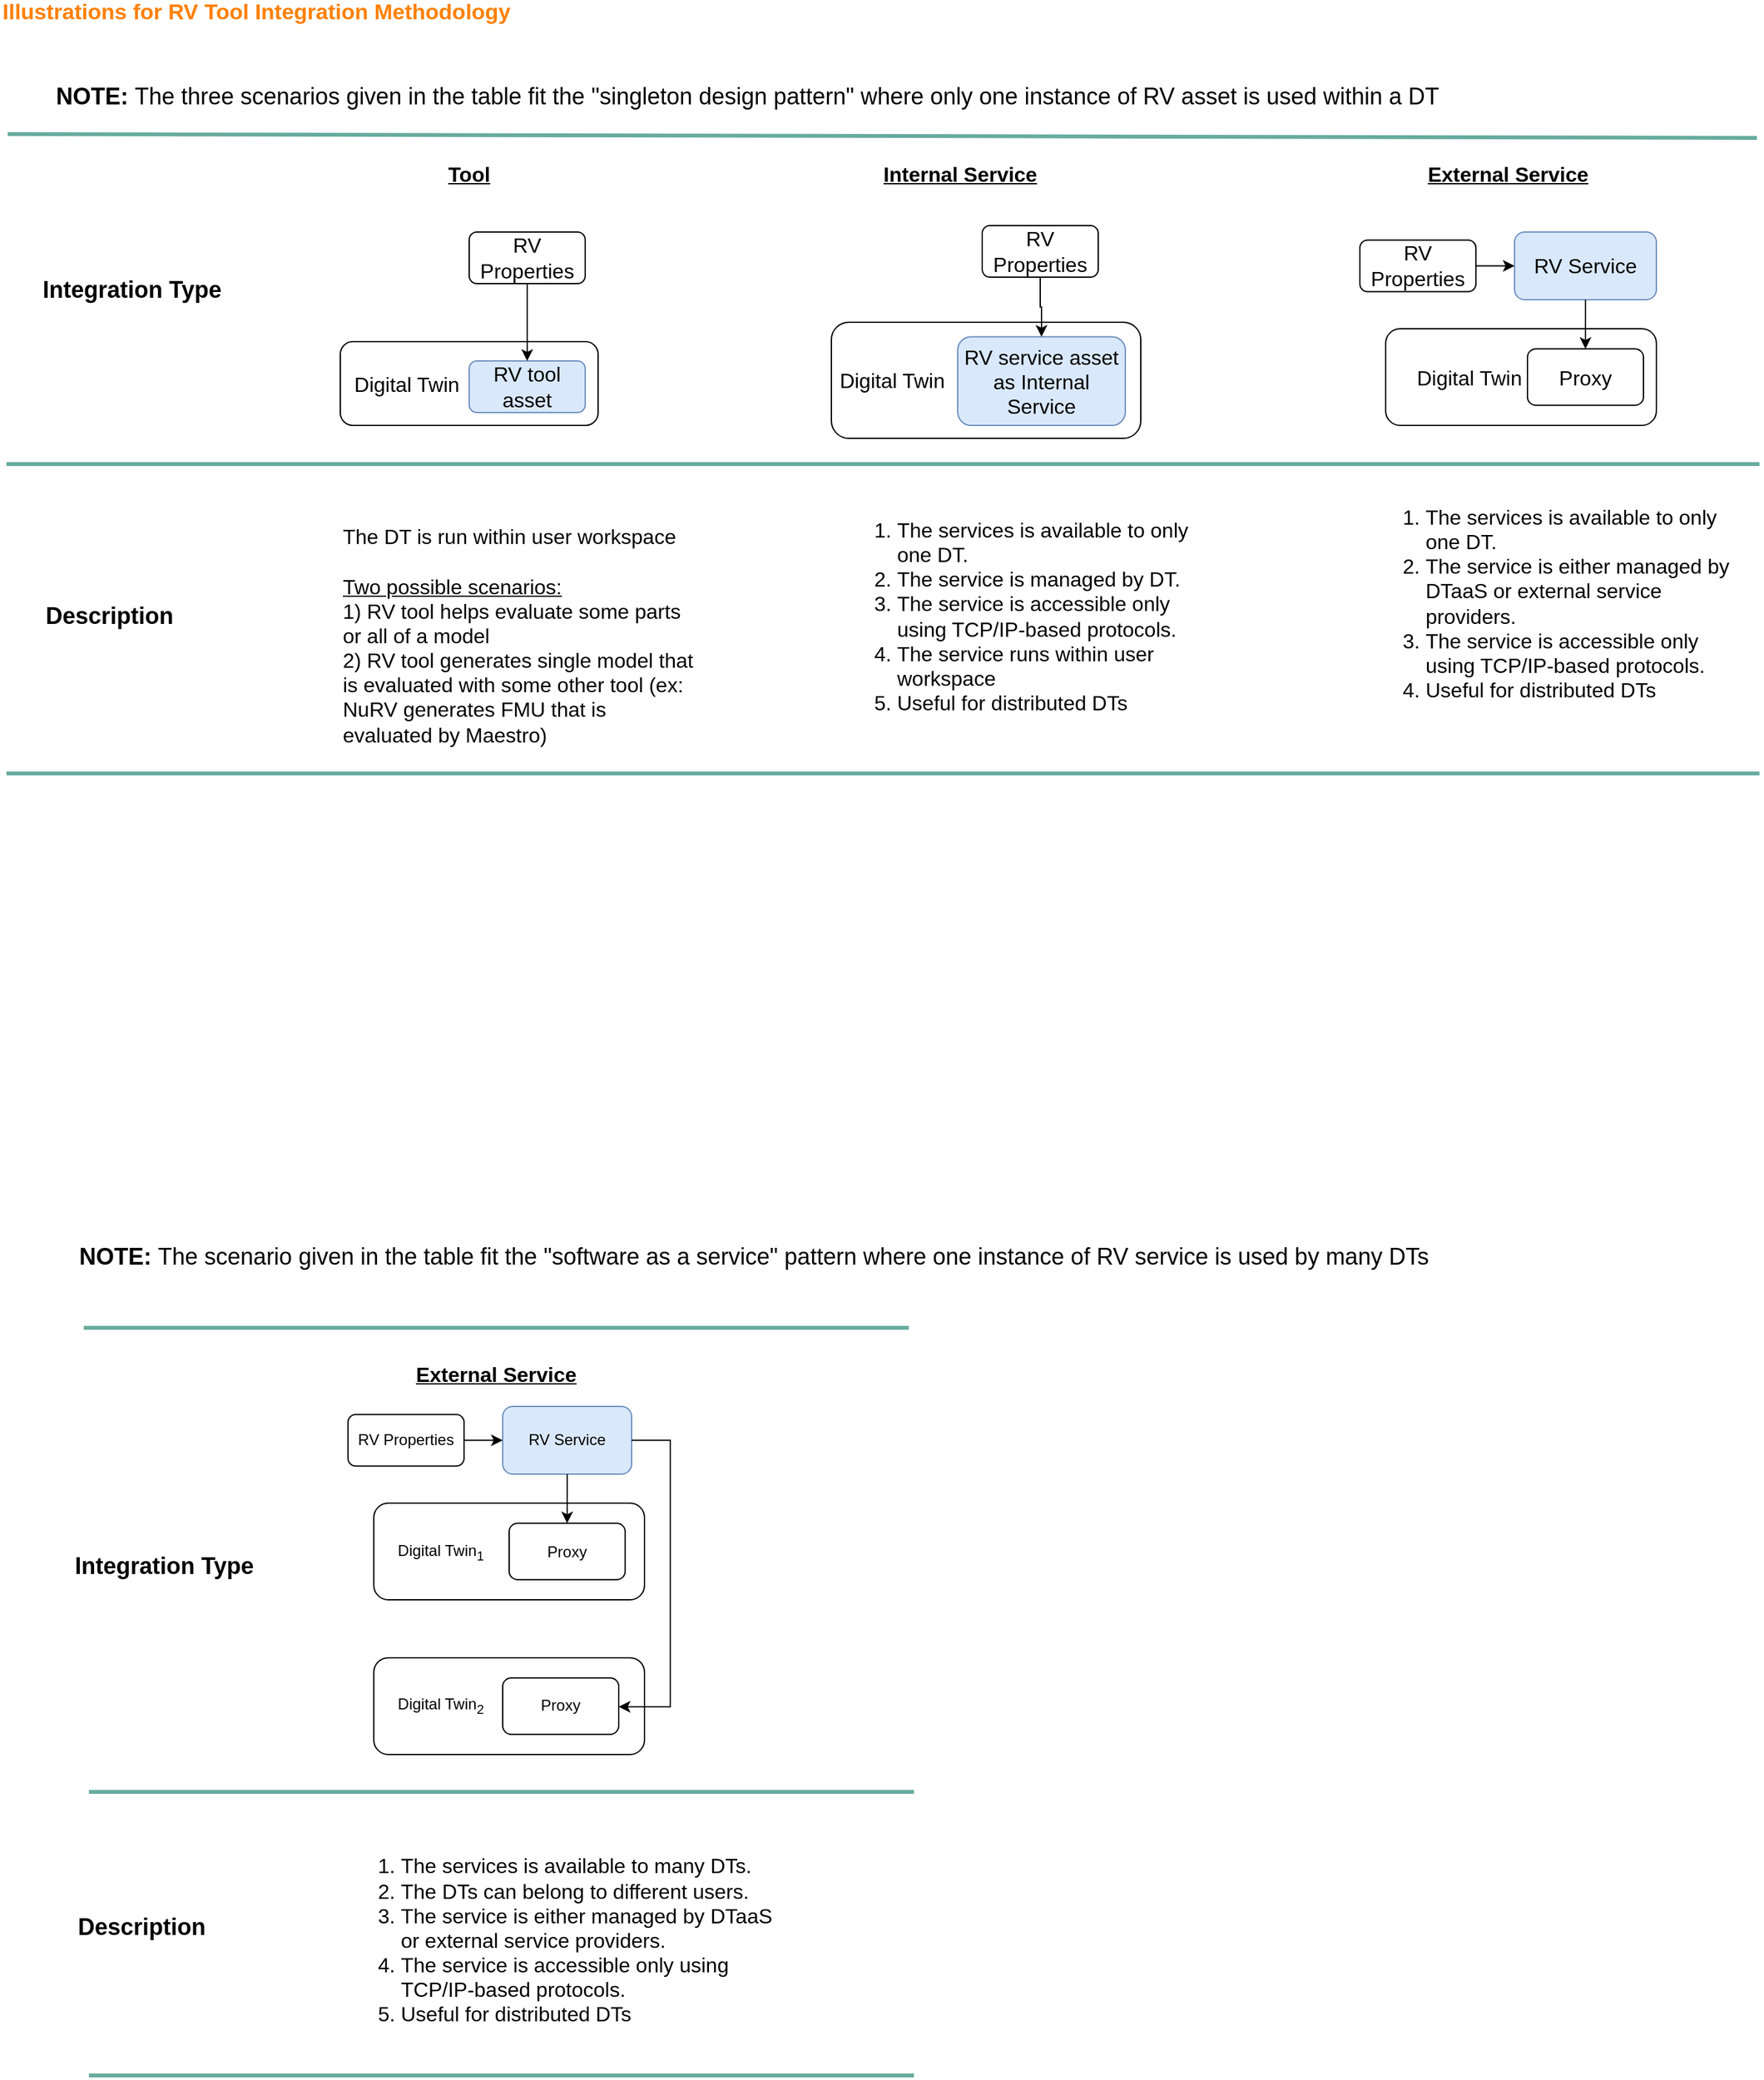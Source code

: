 <mxfile compressed="false" version="15.8.7" type="device">
  <diagram id="F8yg2ASXbgerVoqRoJiE" name="methodology">
    <mxGraphModel dx="2206" dy="1529" grid="1" gridSize="10" guides="1" tooltips="1" connect="1" arrows="1" fold="1" page="1" pageScale="1" pageWidth="1100" pageHeight="850" math="0" shadow="0">
      <root>
        <mxCell id="oB-XBdc3Bayu-PGhTvvg-0" />
        <mxCell id="oB-XBdc3Bayu-PGhTvvg-1" parent="oB-XBdc3Bayu-PGhTvvg-0" />
        <mxCell id="oB-XBdc3Bayu-PGhTvvg-50" value="&lt;font color=&quot;#ff8000&quot;&gt;&lt;span style=&quot;font-size: 17px&quot;&gt;&lt;b&gt;Illustrations for RV Tool Integration Methodology&lt;/b&gt;&lt;/span&gt;&lt;/font&gt;" style="text;html=1;strokeColor=none;fillColor=none;align=left;verticalAlign=middle;whiteSpace=wrap;rounded=0;" parent="oB-XBdc3Bayu-PGhTvvg-1" vertex="1">
          <mxGeometry x="75" y="40" width="435" height="20" as="geometry" />
        </mxCell>
        <mxCell id="7V7eXeTrs0aTXvsBe4CI-49" value="&lt;font style=&quot;font-size: 18px&quot;&gt;&lt;b&gt;NOTE: &lt;/b&gt;The scenario given in the table fit the &quot;software as a service&quot; pattern where one instance of RV service is used by many DTs&lt;/font&gt;" style="text;html=1;strokeColor=none;fillColor=none;align=center;verticalAlign=middle;whiteSpace=wrap;rounded=0;" vertex="1" parent="oB-XBdc3Bayu-PGhTvvg-1">
          <mxGeometry x="100" y="1000" width="1120" height="30" as="geometry" />
        </mxCell>
        <mxCell id="7V7eXeTrs0aTXvsBe4CI-53" value="" style="group" vertex="1" connectable="0" parent="oB-XBdc3Bayu-PGhTvvg-1">
          <mxGeometry x="80.0" y="100" width="1360.0" height="540" as="geometry" />
        </mxCell>
        <mxCell id="oB-XBdc3Bayu-PGhTvvg-21" value="" style="group;fontSize=16;" parent="7V7eXeTrs0aTXvsBe4CI-53" vertex="1" connectable="0">
          <mxGeometry x="560.0" y="90" width="320" height="190" as="geometry" />
        </mxCell>
        <mxCell id="oB-XBdc3Bayu-PGhTvvg-6" value="&amp;nbsp;Digital Twin" style="rounded=1;whiteSpace=wrap;html=1;align=left;fontSize=16;" parent="oB-XBdc3Bayu-PGhTvvg-21" vertex="1">
          <mxGeometry x="80" y="100" width="240" height="90" as="geometry" />
        </mxCell>
        <mxCell id="oB-XBdc3Bayu-PGhTvvg-7" value="RV service asset as Internal Service" style="rounded=1;whiteSpace=wrap;html=1;fillColor=#dae8fc;strokeColor=#6c8ebf;fontSize=16;" parent="oB-XBdc3Bayu-PGhTvvg-21" vertex="1">
          <mxGeometry x="178" y="111.25" width="130" height="68.75" as="geometry" />
        </mxCell>
        <mxCell id="oB-XBdc3Bayu-PGhTvvg-8" style="edgeStyle=orthogonalEdgeStyle;rounded=0;orthogonalLoop=1;jettySize=auto;html=1;exitX=0.5;exitY=1;exitDx=0;exitDy=0;fontSize=16;" parent="oB-XBdc3Bayu-PGhTvvg-21" source="oB-XBdc3Bayu-PGhTvvg-9" target="oB-XBdc3Bayu-PGhTvvg-7" edge="1">
          <mxGeometry relative="1" as="geometry" />
        </mxCell>
        <mxCell id="oB-XBdc3Bayu-PGhTvvg-9" value="RV Properties" style="rounded=1;whiteSpace=wrap;html=1;fontSize=16;" parent="oB-XBdc3Bayu-PGhTvvg-21" vertex="1">
          <mxGeometry x="197" y="25" width="90" height="40" as="geometry" />
        </mxCell>
        <mxCell id="oB-XBdc3Bayu-PGhTvvg-2" value="&amp;nbsp; Digital Twin" style="rounded=1;whiteSpace=wrap;html=1;align=left;fontSize=16;" parent="7V7eXeTrs0aTXvsBe4CI-53" vertex="1">
          <mxGeometry x="259.0" y="205" width="200" height="65" as="geometry" />
        </mxCell>
        <mxCell id="oB-XBdc3Bayu-PGhTvvg-3" value="RV tool asset" style="rounded=1;whiteSpace=wrap;html=1;fillColor=#dae8fc;strokeColor=#6c8ebf;fontSize=16;" parent="7V7eXeTrs0aTXvsBe4CI-53" vertex="1">
          <mxGeometry x="359.0" y="220" width="90" height="40" as="geometry" />
        </mxCell>
        <mxCell id="oB-XBdc3Bayu-PGhTvvg-5" style="edgeStyle=orthogonalEdgeStyle;rounded=0;orthogonalLoop=1;jettySize=auto;html=1;exitX=0.5;exitY=1;exitDx=0;exitDy=0;fontSize=16;" parent="7V7eXeTrs0aTXvsBe4CI-53" source="oB-XBdc3Bayu-PGhTvvg-4" target="oB-XBdc3Bayu-PGhTvvg-3" edge="1">
          <mxGeometry relative="1" as="geometry" />
        </mxCell>
        <mxCell id="oB-XBdc3Bayu-PGhTvvg-4" value="RV Properties" style="rounded=1;whiteSpace=wrap;html=1;fontSize=16;" parent="7V7eXeTrs0aTXvsBe4CI-53" vertex="1">
          <mxGeometry x="359.0" y="120" width="90" height="40" as="geometry" />
        </mxCell>
        <mxCell id="oB-XBdc3Bayu-PGhTvvg-11" value="&lt;b style=&quot;font-size: 16px&quot;&gt;&lt;u style=&quot;font-size: 16px&quot;&gt;Tool&lt;/u&gt;&lt;/b&gt;" style="text;html=1;strokeColor=none;fillColor=none;align=center;verticalAlign=middle;whiteSpace=wrap;rounded=0;fontSize=16;" parent="7V7eXeTrs0aTXvsBe4CI-53" vertex="1">
          <mxGeometry x="294.0" y="60" width="130" height="30" as="geometry" />
        </mxCell>
        <mxCell id="7V7eXeTrs0aTXvsBe4CI-0" value="&lt;font style=&quot;font-size: 18px&quot;&gt;&lt;b&gt;Integration Type&lt;/b&gt;&lt;/font&gt;" style="text;html=1;strokeColor=none;fillColor=none;align=center;verticalAlign=middle;whiteSpace=wrap;rounded=0;" vertex="1" parent="7V7eXeTrs0aTXvsBe4CI-53">
          <mxGeometry x="15.0" y="150" width="165" height="30" as="geometry" />
        </mxCell>
        <mxCell id="oB-XBdc3Bayu-PGhTvvg-12" value="&lt;b style=&quot;font-size: 16px&quot;&gt;&lt;u style=&quot;font-size: 16px&quot;&gt;Internal Service&lt;/u&gt;&lt;/b&gt;" style="text;html=1;strokeColor=none;fillColor=none;align=center;verticalAlign=middle;whiteSpace=wrap;rounded=0;fontSize=16;" parent="7V7eXeTrs0aTXvsBe4CI-53" vertex="1">
          <mxGeometry x="660.0" y="60" width="160" height="30" as="geometry" />
        </mxCell>
        <mxCell id="oB-XBdc3Bayu-PGhTvvg-17" value="&lt;b&gt;&lt;font style=&quot;font-size: 18px&quot;&gt;Description&lt;/font&gt;&lt;/b&gt;" style="text;html=1;strokeColor=none;fillColor=none;align=center;verticalAlign=middle;whiteSpace=wrap;rounded=0;" parent="7V7eXeTrs0aTXvsBe4CI-53" vertex="1">
          <mxGeometry x="20.0" y="403" width="120" height="30" as="geometry" />
        </mxCell>
        <mxCell id="7V7eXeTrs0aTXvsBe4CI-4" value="" style="endArrow=none;html=1;rounded=0;strokeWidth=3;strokeColor=#67AB9F;" edge="1" parent="7V7eXeTrs0aTXvsBe4CI-53">
          <mxGeometry width="50" height="50" relative="1" as="geometry">
            <mxPoint x="1" y="44" as="sourcePoint" />
            <mxPoint x="1358.0" y="47" as="targetPoint" />
          </mxGeometry>
        </mxCell>
        <mxCell id="7V7eXeTrs0aTXvsBe4CI-16" value="&lt;div style=&quot;text-align: left; font-size: 16px;&quot;&gt;&lt;span style=&quot;font-size: 16px;&quot;&gt;The DT is run within user workspace&lt;/span&gt;&lt;/div&gt;&lt;div style=&quot;text-align: left; font-size: 16px;&quot;&gt;&lt;span style=&quot;font-size: 16px;&quot;&gt;&lt;br style=&quot;font-size: 16px;&quot;&gt;&lt;/span&gt;&lt;/div&gt;&lt;div style=&quot;text-align: left; font-size: 16px;&quot;&gt;&lt;u style=&quot;font-size: 16px;&quot;&gt;&lt;font style=&quot;font-size: 16px;&quot;&gt;Two possible scenarios:&lt;/font&gt;&lt;/u&gt;&lt;br style=&quot;font-size: 16px;&quot;&gt;&lt;span style=&quot;font-size: 16px;&quot;&gt;1) RV tool helps evaluate some parts or all of a model&lt;/span&gt;&lt;br style=&quot;font-size: 16px;&quot;&gt;&lt;span style=&quot;font-size: 16px;&quot;&gt;2) RV tool generates single model that is evaluated with some other tool (ex: NuRV generates FMU that is evaluated by Maestro)&lt;/span&gt;&lt;/div&gt;" style="text;html=1;strokeColor=none;fillColor=none;align=center;verticalAlign=middle;whiteSpace=wrap;rounded=0;fontSize=16;" vertex="1" parent="7V7eXeTrs0aTXvsBe4CI-53">
          <mxGeometry x="260.0" y="363" width="280" height="140" as="geometry" />
        </mxCell>
        <mxCell id="7V7eXeTrs0aTXvsBe4CI-17" value="&lt;div style=&quot;text-align: left ; font-size: 16px&quot;&gt;&lt;ol&gt;&lt;li&gt;&lt;span style=&quot;font-size: 16px&quot;&gt;The services is available to only one DT.&lt;/span&gt;&lt;/li&gt;&lt;li&gt;&lt;span style=&quot;font-size: 16px&quot;&gt;The service is managed by DT.&lt;/span&gt;&lt;/li&gt;&lt;li&gt;&lt;span style=&quot;font-size: 16px&quot;&gt;The service is accessible only using TCP/IP-based protocols.&lt;/span&gt;&lt;/li&gt;&lt;li&gt;The service runs within user workspace&lt;/li&gt;&lt;li&gt;Useful for distributed DTs&lt;/li&gt;&lt;/ol&gt;&lt;/div&gt;" style="text;html=1;strokeColor=none;fillColor=none;align=center;verticalAlign=middle;whiteSpace=wrap;rounded=0;fontSize=16;" vertex="1" parent="7V7eXeTrs0aTXvsBe4CI-53">
          <mxGeometry x="650.0" y="333" width="280" height="170" as="geometry" />
        </mxCell>
        <mxCell id="7V7eXeTrs0aTXvsBe4CI-34" value="&lt;b style=&quot;font-size: 16px&quot;&gt;&lt;u style=&quot;font-size: 16px&quot;&gt;External Service&lt;/u&gt;&lt;/b&gt;" style="text;html=1;strokeColor=none;fillColor=none;align=center;verticalAlign=middle;whiteSpace=wrap;rounded=0;fontSize=16;" vertex="1" parent="7V7eXeTrs0aTXvsBe4CI-53">
          <mxGeometry x="1050.0" y="60" width="230" height="30" as="geometry" />
        </mxCell>
        <mxCell id="7V7eXeTrs0aTXvsBe4CI-35" value="" style="group;fontSize=16;" vertex="1" connectable="0" parent="7V7eXeTrs0aTXvsBe4CI-53">
          <mxGeometry x="1050.0" y="120" width="230" height="150" as="geometry" />
        </mxCell>
        <mxCell id="7V7eXeTrs0aTXvsBe4CI-36" value="&amp;nbsp; &amp;nbsp; &amp;nbsp;Digital Twin" style="rounded=1;whiteSpace=wrap;html=1;align=left;fontSize=16;" vertex="1" parent="7V7eXeTrs0aTXvsBe4CI-35">
          <mxGeometry x="20" y="75" width="210" height="75" as="geometry" />
        </mxCell>
        <mxCell id="7V7eXeTrs0aTXvsBe4CI-37" value="RV Service" style="rounded=1;whiteSpace=wrap;html=1;fillColor=#dae8fc;strokeColor=#6c8ebf;fontSize=16;" vertex="1" parent="7V7eXeTrs0aTXvsBe4CI-35">
          <mxGeometry x="120" width="110" height="52.5" as="geometry" />
        </mxCell>
        <mxCell id="7V7eXeTrs0aTXvsBe4CI-38" style="edgeStyle=orthogonalEdgeStyle;rounded=0;orthogonalLoop=1;jettySize=auto;html=1;exitX=1;exitY=0.5;exitDx=0;exitDy=0;entryX=0;entryY=0.5;entryDx=0;entryDy=0;fontSize=16;" edge="1" parent="7V7eXeTrs0aTXvsBe4CI-35" source="7V7eXeTrs0aTXvsBe4CI-39" target="7V7eXeTrs0aTXvsBe4CI-37">
          <mxGeometry relative="1" as="geometry" />
        </mxCell>
        <mxCell id="7V7eXeTrs0aTXvsBe4CI-39" value="RV Properties" style="rounded=1;whiteSpace=wrap;html=1;fontSize=16;" vertex="1" parent="7V7eXeTrs0aTXvsBe4CI-35">
          <mxGeometry y="6.25" width="90" height="40" as="geometry" />
        </mxCell>
        <mxCell id="7V7eXeTrs0aTXvsBe4CI-40" value="Proxy" style="rounded=1;whiteSpace=wrap;html=1;fontSize=16;" vertex="1" parent="7V7eXeTrs0aTXvsBe4CI-35">
          <mxGeometry x="130" y="90.63" width="90" height="43.75" as="geometry" />
        </mxCell>
        <mxCell id="7V7eXeTrs0aTXvsBe4CI-41" style="edgeStyle=orthogonalEdgeStyle;rounded=0;orthogonalLoop=1;jettySize=auto;html=1;exitX=0.5;exitY=1;exitDx=0;exitDy=0;fontSize=16;" edge="1" parent="7V7eXeTrs0aTXvsBe4CI-35" source="7V7eXeTrs0aTXvsBe4CI-37" target="7V7eXeTrs0aTXvsBe4CI-40">
          <mxGeometry relative="1" as="geometry" />
        </mxCell>
        <mxCell id="7V7eXeTrs0aTXvsBe4CI-44" value="&lt;div style=&quot;text-align: left ; font-size: 16px&quot;&gt;&lt;ol&gt;&lt;li&gt;&lt;span style=&quot;font-size: 16px&quot;&gt;The services is available to only one DT.&lt;/span&gt;&lt;/li&gt;&lt;li&gt;&lt;span style=&quot;font-size: 16px&quot;&gt;The service is either managed by DTaaS or external service providers.&lt;/span&gt;&lt;/li&gt;&lt;li&gt;&lt;span style=&quot;font-size: 16px&quot;&gt;The service is accessible only using TCP/IP-based protocols.&lt;/span&gt;&lt;/li&gt;&lt;li&gt;Useful for distributed DTs&lt;/li&gt;&lt;/ol&gt;&lt;/div&gt;" style="text;html=1;strokeColor=none;fillColor=none;align=center;verticalAlign=middle;whiteSpace=wrap;rounded=0;fontSize=16;" vertex="1" parent="7V7eXeTrs0aTXvsBe4CI-53">
          <mxGeometry x="1060.0" y="323" width="280" height="170" as="geometry" />
        </mxCell>
        <mxCell id="7V7eXeTrs0aTXvsBe4CI-45" value="" style="endArrow=none;html=1;rounded=0;strokeWidth=3;strokeColor=#67AB9F;" edge="1" parent="7V7eXeTrs0aTXvsBe4CI-53">
          <mxGeometry width="50" height="50" relative="1" as="geometry">
            <mxPoint y="540" as="sourcePoint" />
            <mxPoint x="1360.0" y="540" as="targetPoint" />
          </mxGeometry>
        </mxCell>
        <mxCell id="7V7eXeTrs0aTXvsBe4CI-46" value="&lt;font style=&quot;font-size: 18px&quot;&gt;&lt;b&gt;NOTE: &lt;/b&gt;The three scenarios given in the table fit the &quot;singleton design pattern&quot; where only one instance of RV asset is used within a DT&lt;/font&gt;" style="text;html=1;strokeColor=none;fillColor=none;align=center;verticalAlign=middle;whiteSpace=wrap;rounded=0;" vertex="1" parent="7V7eXeTrs0aTXvsBe4CI-53">
          <mxGeometry x="15.0" width="1120" height="30" as="geometry" />
        </mxCell>
        <mxCell id="7V7eXeTrs0aTXvsBe4CI-48" value="" style="endArrow=none;html=1;rounded=0;strokeWidth=3;strokeColor=#67AB9F;" edge="1" parent="7V7eXeTrs0aTXvsBe4CI-53">
          <mxGeometry width="50" height="50" relative="1" as="geometry">
            <mxPoint y="300" as="sourcePoint" />
            <mxPoint x="1360.0" y="300" as="targetPoint" />
          </mxGeometry>
        </mxCell>
        <mxCell id="7V7eXeTrs0aTXvsBe4CI-29" value="&lt;font style=&quot;font-size: 18px&quot;&gt;&lt;b&gt;Integration Type&lt;/b&gt;&lt;/font&gt;" style="text;html=1;strokeColor=none;fillColor=none;align=center;verticalAlign=middle;whiteSpace=wrap;rounded=0;" vertex="1" parent="oB-XBdc3Bayu-PGhTvvg-1">
          <mxGeometry x="120" y="1240" width="165" height="30" as="geometry" />
        </mxCell>
        <mxCell id="7V7eXeTrs0aTXvsBe4CI-31" value="" style="endArrow=none;html=1;rounded=0;strokeWidth=3;strokeColor=#67AB9F;" edge="1" parent="oB-XBdc3Bayu-PGhTvvg-1">
          <mxGeometry width="50" height="50" relative="1" as="geometry">
            <mxPoint x="144.0" y="1650" as="sourcePoint" />
            <mxPoint x="784" y="1650" as="targetPoint" />
          </mxGeometry>
        </mxCell>
        <mxCell id="7V7eXeTrs0aTXvsBe4CI-32" value="&lt;b&gt;&lt;font style=&quot;font-size: 18px&quot;&gt;Description&lt;/font&gt;&lt;/b&gt;" style="text;html=1;strokeColor=none;fillColor=none;align=center;verticalAlign=middle;whiteSpace=wrap;rounded=0;" vertex="1" parent="oB-XBdc3Bayu-PGhTvvg-1">
          <mxGeometry x="125" y="1520" width="120" height="30" as="geometry" />
        </mxCell>
        <mxCell id="7V7eXeTrs0aTXvsBe4CI-33" value="" style="endArrow=none;html=1;rounded=0;strokeWidth=3;strokeColor=#67AB9F;" edge="1" parent="oB-XBdc3Bayu-PGhTvvg-1">
          <mxGeometry width="50" height="50" relative="1" as="geometry">
            <mxPoint x="140" y="1070" as="sourcePoint" />
            <mxPoint x="780" y="1070" as="targetPoint" />
          </mxGeometry>
        </mxCell>
        <mxCell id="7V7eXeTrs0aTXvsBe4CI-50" value="&lt;div style=&quot;text-align: left ; font-size: 16px&quot;&gt;&lt;ol&gt;&lt;li&gt;&lt;span style=&quot;font-size: 16px&quot;&gt;The services is available to many DTs.&lt;/span&gt;&lt;/li&gt;&lt;li&gt;&lt;span style=&quot;font-size: 16px&quot;&gt;The DTs can belong to different users.&lt;/span&gt;&lt;/li&gt;&lt;li&gt;&lt;span style=&quot;font-size: 16px&quot;&gt;The service is either managed by DTaaS or external service providers.&lt;/span&gt;&lt;/li&gt;&lt;li&gt;&lt;span style=&quot;font-size: 16px&quot;&gt;The service is accessible only using TCP/IP-based protocols.&lt;/span&gt;&lt;/li&gt;&lt;li&gt;Useful for distributed DTs&lt;/li&gt;&lt;/ol&gt;&lt;/div&gt;" style="text;html=1;strokeColor=none;fillColor=none;align=center;verticalAlign=middle;whiteSpace=wrap;rounded=0;fontSize=16;" vertex="1" parent="oB-XBdc3Bayu-PGhTvvg-1">
          <mxGeometry x="345" y="1460" width="345" height="170" as="geometry" />
        </mxCell>
        <mxCell id="7V7eXeTrs0aTXvsBe4CI-51" value="" style="endArrow=none;html=1;rounded=0;strokeWidth=3;strokeColor=#67AB9F;" edge="1" parent="oB-XBdc3Bayu-PGhTvvg-1">
          <mxGeometry width="50" height="50" relative="1" as="geometry">
            <mxPoint x="144.0" y="1430" as="sourcePoint" />
            <mxPoint x="784" y="1430" as="targetPoint" />
          </mxGeometry>
        </mxCell>
        <mxCell id="oB-XBdc3Bayu-PGhTvvg-49" value="" style="group" parent="oB-XBdc3Bayu-PGhTvvg-1" vertex="1" connectable="0">
          <mxGeometry x="345" y="1131" width="250" height="269.99" as="geometry" />
        </mxCell>
        <mxCell id="oB-XBdc3Bayu-PGhTvvg-25" value="&amp;nbsp; &amp;nbsp; &amp;nbsp;Digital Twin&lt;sub&gt;1&lt;/sub&gt;" style="rounded=1;whiteSpace=wrap;html=1;align=left;" parent="oB-XBdc3Bayu-PGhTvvg-49" vertex="1">
          <mxGeometry x="20" y="75" width="210" height="75" as="geometry" />
        </mxCell>
        <mxCell id="oB-XBdc3Bayu-PGhTvvg-26" value="RV Service" style="rounded=1;whiteSpace=wrap;html=1;fillColor=#dae8fc;strokeColor=#6c8ebf;" parent="oB-XBdc3Bayu-PGhTvvg-49" vertex="1">
          <mxGeometry x="120" width="100" height="52.5" as="geometry" />
        </mxCell>
        <mxCell id="oB-XBdc3Bayu-PGhTvvg-27" style="edgeStyle=orthogonalEdgeStyle;rounded=0;orthogonalLoop=1;jettySize=auto;html=1;exitX=1;exitY=0.5;exitDx=0;exitDy=0;entryX=0;entryY=0.5;entryDx=0;entryDy=0;" parent="oB-XBdc3Bayu-PGhTvvg-49" source="oB-XBdc3Bayu-PGhTvvg-28" target="oB-XBdc3Bayu-PGhTvvg-26" edge="1">
          <mxGeometry relative="1" as="geometry" />
        </mxCell>
        <mxCell id="oB-XBdc3Bayu-PGhTvvg-28" value="RV Properties" style="rounded=1;whiteSpace=wrap;html=1;" parent="oB-XBdc3Bayu-PGhTvvg-49" vertex="1">
          <mxGeometry y="6.25" width="90" height="40" as="geometry" />
        </mxCell>
        <mxCell id="oB-XBdc3Bayu-PGhTvvg-30" value="Proxy" style="rounded=1;whiteSpace=wrap;html=1;" parent="oB-XBdc3Bayu-PGhTvvg-49" vertex="1">
          <mxGeometry x="125" y="90.63" width="90" height="43.75" as="geometry" />
        </mxCell>
        <mxCell id="oB-XBdc3Bayu-PGhTvvg-31" style="edgeStyle=orthogonalEdgeStyle;rounded=0;orthogonalLoop=1;jettySize=auto;html=1;exitX=0.5;exitY=1;exitDx=0;exitDy=0;" parent="oB-XBdc3Bayu-PGhTvvg-49" source="oB-XBdc3Bayu-PGhTvvg-26" target="oB-XBdc3Bayu-PGhTvvg-30" edge="1">
          <mxGeometry relative="1" as="geometry" />
        </mxCell>
        <mxCell id="oB-XBdc3Bayu-PGhTvvg-46" value="&amp;nbsp; &amp;nbsp; &amp;nbsp;Digital Twin&lt;sub&gt;2&lt;/sub&gt;" style="rounded=1;whiteSpace=wrap;html=1;align=left;" parent="oB-XBdc3Bayu-PGhTvvg-49" vertex="1">
          <mxGeometry x="20" y="194.99" width="210" height="75" as="geometry" />
        </mxCell>
        <mxCell id="oB-XBdc3Bayu-PGhTvvg-47" value="Proxy" style="rounded=1;whiteSpace=wrap;html=1;" parent="oB-XBdc3Bayu-PGhTvvg-49" vertex="1">
          <mxGeometry x="120" y="210.62" width="90" height="43.75" as="geometry" />
        </mxCell>
        <mxCell id="oB-XBdc3Bayu-PGhTvvg-48" style="edgeStyle=orthogonalEdgeStyle;rounded=0;orthogonalLoop=1;jettySize=auto;html=1;exitX=1;exitY=0.5;exitDx=0;exitDy=0;" parent="oB-XBdc3Bayu-PGhTvvg-49" source="oB-XBdc3Bayu-PGhTvvg-26" target="oB-XBdc3Bayu-PGhTvvg-47" edge="1">
          <mxGeometry relative="1" as="geometry">
            <Array as="points">
              <mxPoint x="250" y="26" />
              <mxPoint x="250" y="233" />
            </Array>
          </mxGeometry>
        </mxCell>
        <mxCell id="7V7eXeTrs0aTXvsBe4CI-54" value="&lt;b style=&quot;font-size: 16px&quot;&gt;&lt;u style=&quot;font-size: 16px&quot;&gt;External Service&lt;/u&gt;&lt;/b&gt;" style="text;html=1;strokeColor=none;fillColor=none;align=center;verticalAlign=middle;whiteSpace=wrap;rounded=0;fontSize=16;" vertex="1" parent="oB-XBdc3Bayu-PGhTvvg-1">
          <mxGeometry x="345" y="1091" width="230" height="30" as="geometry" />
        </mxCell>
      </root>
    </mxGraphModel>
  </diagram>
</mxfile>
